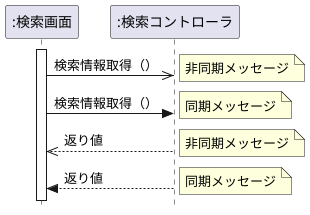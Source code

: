 @startuml 図4-4 同期メッセージと非同期メッセージ
hide footbox
skinparam style strictuml /' 厳密なUMLに準拠する'/
'矢印の形の変更
participant ":検索画面" as seach
participant ":検索コントローラ" as control

activate seach
seach ->> control: 検索情報取得（）
note right : 非同期メッセージ

seach -> control: 検索情報取得（）
note right : 同期メッセージ

seach <<-- control: 返り値
note right : 非同期メッセージ

seach <-- control: 返り値
note right : 同期メッセージ

deactivate control




@enduml